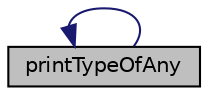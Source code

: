 digraph "printTypeOfAny"
{
  edge [fontname="Helvetica",fontsize="10",labelfontname="Helvetica",labelfontsize="10"];
  node [fontname="Helvetica",fontsize="10",shape=record];
  rankdir="LR";
  Node64 [label="printTypeOfAny",height=0.2,width=0.4,color="black", fillcolor="grey75", style="filled", fontcolor="black"];
  Node64 -> Node64 [dir="back",color="midnightblue",fontsize="10",style="solid",fontname="Helvetica"];
}
